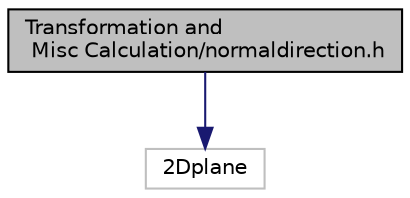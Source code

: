 digraph "Transformation and Misc Calculation/normaldirection.h"
{
  edge [fontname="Helvetica",fontsize="10",labelfontname="Helvetica",labelfontsize="10"];
  node [fontname="Helvetica",fontsize="10",shape=record];
  Node0 [label="Transformation and\l Misc Calculation/normaldirection.h",height=0.2,width=0.4,color="black", fillcolor="grey75", style="filled", fontcolor="black"];
  Node0 -> Node1 [color="midnightblue",fontsize="10",style="solid"];
  Node1 [label="2Dplane",height=0.2,width=0.4,color="grey75", fillcolor="white", style="filled"];
}
